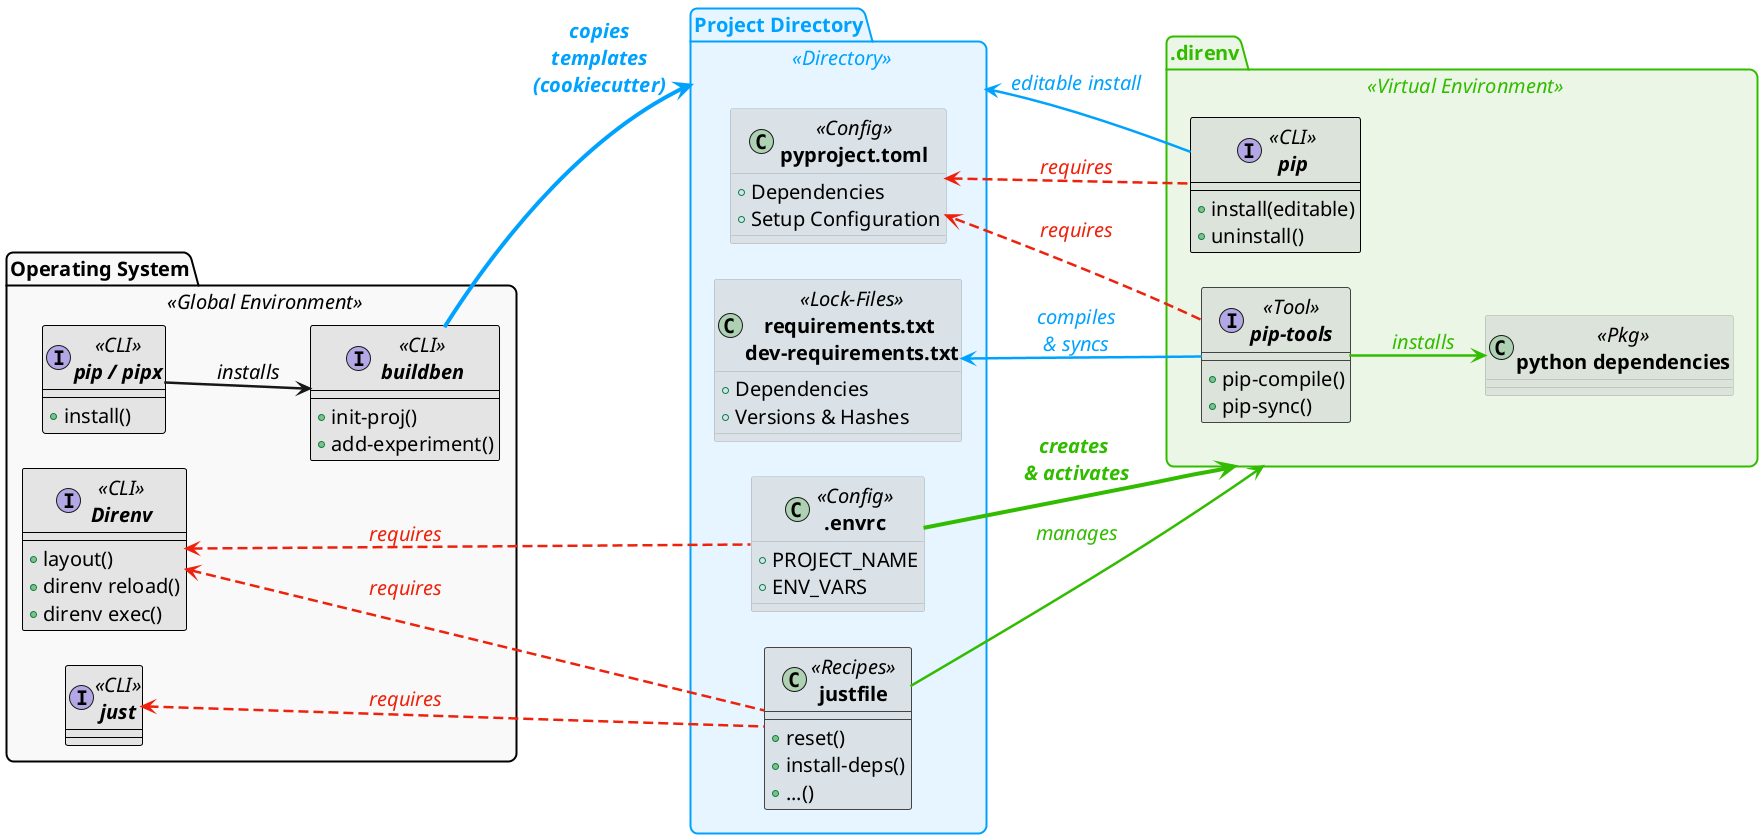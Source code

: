 @startuml
left to right direction
' top to bottom direction

' === Global look & feel =============
skinparam defaultFontSize 20
' skinparam BackgroundColor #00000010
skinparam BackgroundColor transparent

' ======================================
skinparam package {
    RoundCorner 15
    BorderThickness 2
    ' BackgroundColor #00A2FF19
    ' BorderColor #00A2FF
    ' FontColor   #00A2FF
}
skinparam package<<Global Environment>> {
    BackgroundColor #eeeeee44
}
skinparam package<<Virtual Environment>>{
    BackgroundColor #2ead0019
    BorderColor #32bc00ff
    FontColor   #32bc00ff
}
skinparam package<<Directory>> {
    BackgroundColor #00A2FF19
    BorderColor #00A2FF
    FontColor   #00A2FF
}

' ======================================
skinparam class {
    BackgroundColor #cccccc77
    BorderColor     #444444
    BorderThickness 1
    FontStyle bold
    RoundCorner 15
}
skinparam class<<CLI>> {
    BorderColor     #000000
}
skinparam class<<Config>><<Pkg>><<Lock-Files>> {
    BorderColor     #000000
    BorderThickness 0
}

' =====================================================================




' === Package: Global Environment =============
package "Operating System" as GE <<Global Environment>> {

    interface "buildben"      as B   <<CLI>>{
        +init-proj()
        +add-experiment()
    }
    interface "pip / pipx"    as PIP <<CLI>>{
        +install()
    }
    
    interface "just"          as J   <<CLI>>
    interface "Direnv"        as D   <<CLI>>{
        +layout()
        +direnv reload()
        +direnv exec()
    }
    
}

' === Package: Project Directory =============
package "Project Directory" as PDIR <<Directory>> {

    class "pyproject.toml"                          as PPRT <<Config>> {
        +Dependencies
        +Setup Configuration
    }
    
    class "justfile"                                as JF  <<Recipes>> {
        +reset()
        +install-deps()
        +...()
    }
    
    class ".envrc"                                  as ERC  <<Config>>{
        +PROJECT_NAME
        +ENV_VARS
    }
    
    class "requirements.txt \ndev-requirements.txt" as RE   <<Lock-Files>> {
        +Dependencies
        +Versions & Hashes
    }
}

' === Package: Virtual Environment =============
package ".direnv" as VENV <<Virtual Environment>> {
    interface "pip-tools"               as PT  <<Tool>>{
        +pip-compile()
        +pip-sync()
    }
    class "python dependencies"     as PD  <<Pkg>>
    ' VE o-- PD : contains
    
    interface "pip"                     as PIPvenv <<CLI>> {
        +install(editable)
        +uninstall()
    }
}


' =====================================================================

' === Straight Arrows =============

<style>
arrow {
    LineThickness 2.5
    FontStyle italic
}
</style>

PIP --> B : installs

' =========================

<style>
arrow {
    LineColor #00A2FF
    FontColor #00A2FF
}
</style>

' PT --> PD <<test>> : installs 
B -[thickness=4]-> PDIR : **copies**\n**templates**\n**(cookiecutter)** 
PT  --> RE : compiles\n& syncs
PDIR <-- PIPvenv : editable install

' === SPecial Straight Arrows =============
<style>
arrow {
    LineColor #32bc00ff
    FontColor #32bc00ff
    LineThickness 2.5
}
</style>

' ERC --> PT : installs
PT --> PD : installs
ERC -[thickness=4]-> VENV : **creates** \n**& activates**
JF --> VENV : manages


' === Dependencies =============

<style>
arrow {
    LineStyle 10-5
    LineColor #EE220C
    FontColor #EE220C
}
</style>


D   <-- ERC : requires
J   <-- JF  : requires
D   <-- JF  : requires

' JF  --> PT  
PT --> PPRT : requires

PPRT <-- PIPvenv: requires

' ERC -left-  JF     : interacts
' PPRT ..> PT    : read by
@enduml